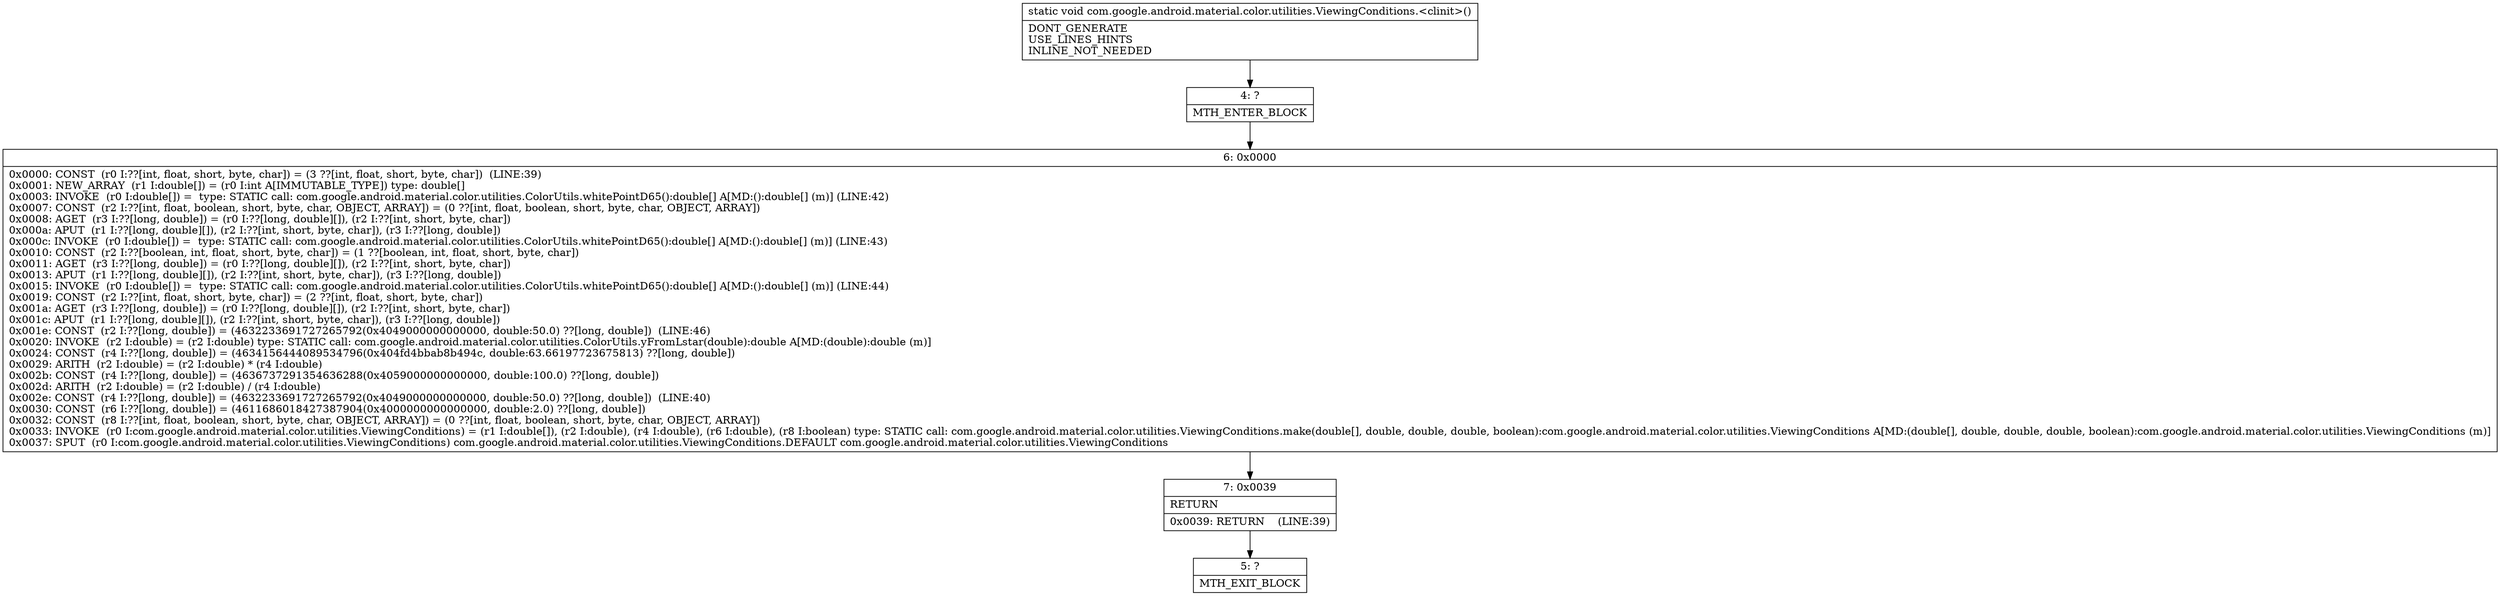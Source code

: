 digraph "CFG forcom.google.android.material.color.utilities.ViewingConditions.\<clinit\>()V" {
Node_4 [shape=record,label="{4\:\ ?|MTH_ENTER_BLOCK\l}"];
Node_6 [shape=record,label="{6\:\ 0x0000|0x0000: CONST  (r0 I:??[int, float, short, byte, char]) = (3 ??[int, float, short, byte, char])  (LINE:39)\l0x0001: NEW_ARRAY  (r1 I:double[]) = (r0 I:int A[IMMUTABLE_TYPE]) type: double[] \l0x0003: INVOKE  (r0 I:double[]) =  type: STATIC call: com.google.android.material.color.utilities.ColorUtils.whitePointD65():double[] A[MD:():double[] (m)] (LINE:42)\l0x0007: CONST  (r2 I:??[int, float, boolean, short, byte, char, OBJECT, ARRAY]) = (0 ??[int, float, boolean, short, byte, char, OBJECT, ARRAY]) \l0x0008: AGET  (r3 I:??[long, double]) = (r0 I:??[long, double][]), (r2 I:??[int, short, byte, char]) \l0x000a: APUT  (r1 I:??[long, double][]), (r2 I:??[int, short, byte, char]), (r3 I:??[long, double]) \l0x000c: INVOKE  (r0 I:double[]) =  type: STATIC call: com.google.android.material.color.utilities.ColorUtils.whitePointD65():double[] A[MD:():double[] (m)] (LINE:43)\l0x0010: CONST  (r2 I:??[boolean, int, float, short, byte, char]) = (1 ??[boolean, int, float, short, byte, char]) \l0x0011: AGET  (r3 I:??[long, double]) = (r0 I:??[long, double][]), (r2 I:??[int, short, byte, char]) \l0x0013: APUT  (r1 I:??[long, double][]), (r2 I:??[int, short, byte, char]), (r3 I:??[long, double]) \l0x0015: INVOKE  (r0 I:double[]) =  type: STATIC call: com.google.android.material.color.utilities.ColorUtils.whitePointD65():double[] A[MD:():double[] (m)] (LINE:44)\l0x0019: CONST  (r2 I:??[int, float, short, byte, char]) = (2 ??[int, float, short, byte, char]) \l0x001a: AGET  (r3 I:??[long, double]) = (r0 I:??[long, double][]), (r2 I:??[int, short, byte, char]) \l0x001c: APUT  (r1 I:??[long, double][]), (r2 I:??[int, short, byte, char]), (r3 I:??[long, double]) \l0x001e: CONST  (r2 I:??[long, double]) = (4632233691727265792(0x4049000000000000, double:50.0) ??[long, double])  (LINE:46)\l0x0020: INVOKE  (r2 I:double) = (r2 I:double) type: STATIC call: com.google.android.material.color.utilities.ColorUtils.yFromLstar(double):double A[MD:(double):double (m)]\l0x0024: CONST  (r4 I:??[long, double]) = (4634156444089534796(0x404fd4bbab8b494c, double:63.66197723675813) ??[long, double]) \l0x0029: ARITH  (r2 I:double) = (r2 I:double) * (r4 I:double) \l0x002b: CONST  (r4 I:??[long, double]) = (4636737291354636288(0x4059000000000000, double:100.0) ??[long, double]) \l0x002d: ARITH  (r2 I:double) = (r2 I:double) \/ (r4 I:double) \l0x002e: CONST  (r4 I:??[long, double]) = (4632233691727265792(0x4049000000000000, double:50.0) ??[long, double])  (LINE:40)\l0x0030: CONST  (r6 I:??[long, double]) = (4611686018427387904(0x4000000000000000, double:2.0) ??[long, double]) \l0x0032: CONST  (r8 I:??[int, float, boolean, short, byte, char, OBJECT, ARRAY]) = (0 ??[int, float, boolean, short, byte, char, OBJECT, ARRAY]) \l0x0033: INVOKE  (r0 I:com.google.android.material.color.utilities.ViewingConditions) = (r1 I:double[]), (r2 I:double), (r4 I:double), (r6 I:double), (r8 I:boolean) type: STATIC call: com.google.android.material.color.utilities.ViewingConditions.make(double[], double, double, double, boolean):com.google.android.material.color.utilities.ViewingConditions A[MD:(double[], double, double, double, boolean):com.google.android.material.color.utilities.ViewingConditions (m)]\l0x0037: SPUT  (r0 I:com.google.android.material.color.utilities.ViewingConditions) com.google.android.material.color.utilities.ViewingConditions.DEFAULT com.google.android.material.color.utilities.ViewingConditions \l}"];
Node_7 [shape=record,label="{7\:\ 0x0039|RETURN\l|0x0039: RETURN    (LINE:39)\l}"];
Node_5 [shape=record,label="{5\:\ ?|MTH_EXIT_BLOCK\l}"];
MethodNode[shape=record,label="{static void com.google.android.material.color.utilities.ViewingConditions.\<clinit\>()  | DONT_GENERATE\lUSE_LINES_HINTS\lINLINE_NOT_NEEDED\l}"];
MethodNode -> Node_4;Node_4 -> Node_6;
Node_6 -> Node_7;
Node_7 -> Node_5;
}

